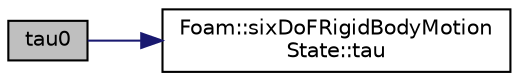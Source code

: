 digraph "tau0"
{
  bgcolor="transparent";
  edge [fontname="Helvetica",fontsize="10",labelfontname="Helvetica",labelfontsize="10"];
  node [fontname="Helvetica",fontsize="10",shape=record];
  rankdir="LR";
  Node37 [label="tau0",height=0.2,width=0.4,color="black", fillcolor="grey75", style="filled", fontcolor="black"];
  Node37 -> Node38 [color="midnightblue",fontsize="10",style="solid",fontname="Helvetica"];
  Node38 [label="Foam::sixDoFRigidBodyMotion\lState::tau",height=0.2,width=0.4,color="black",URL="$a30809.html#a618f3c59470f4850b983d0be10ef7218",tooltip="Return access to torque. "];
}
